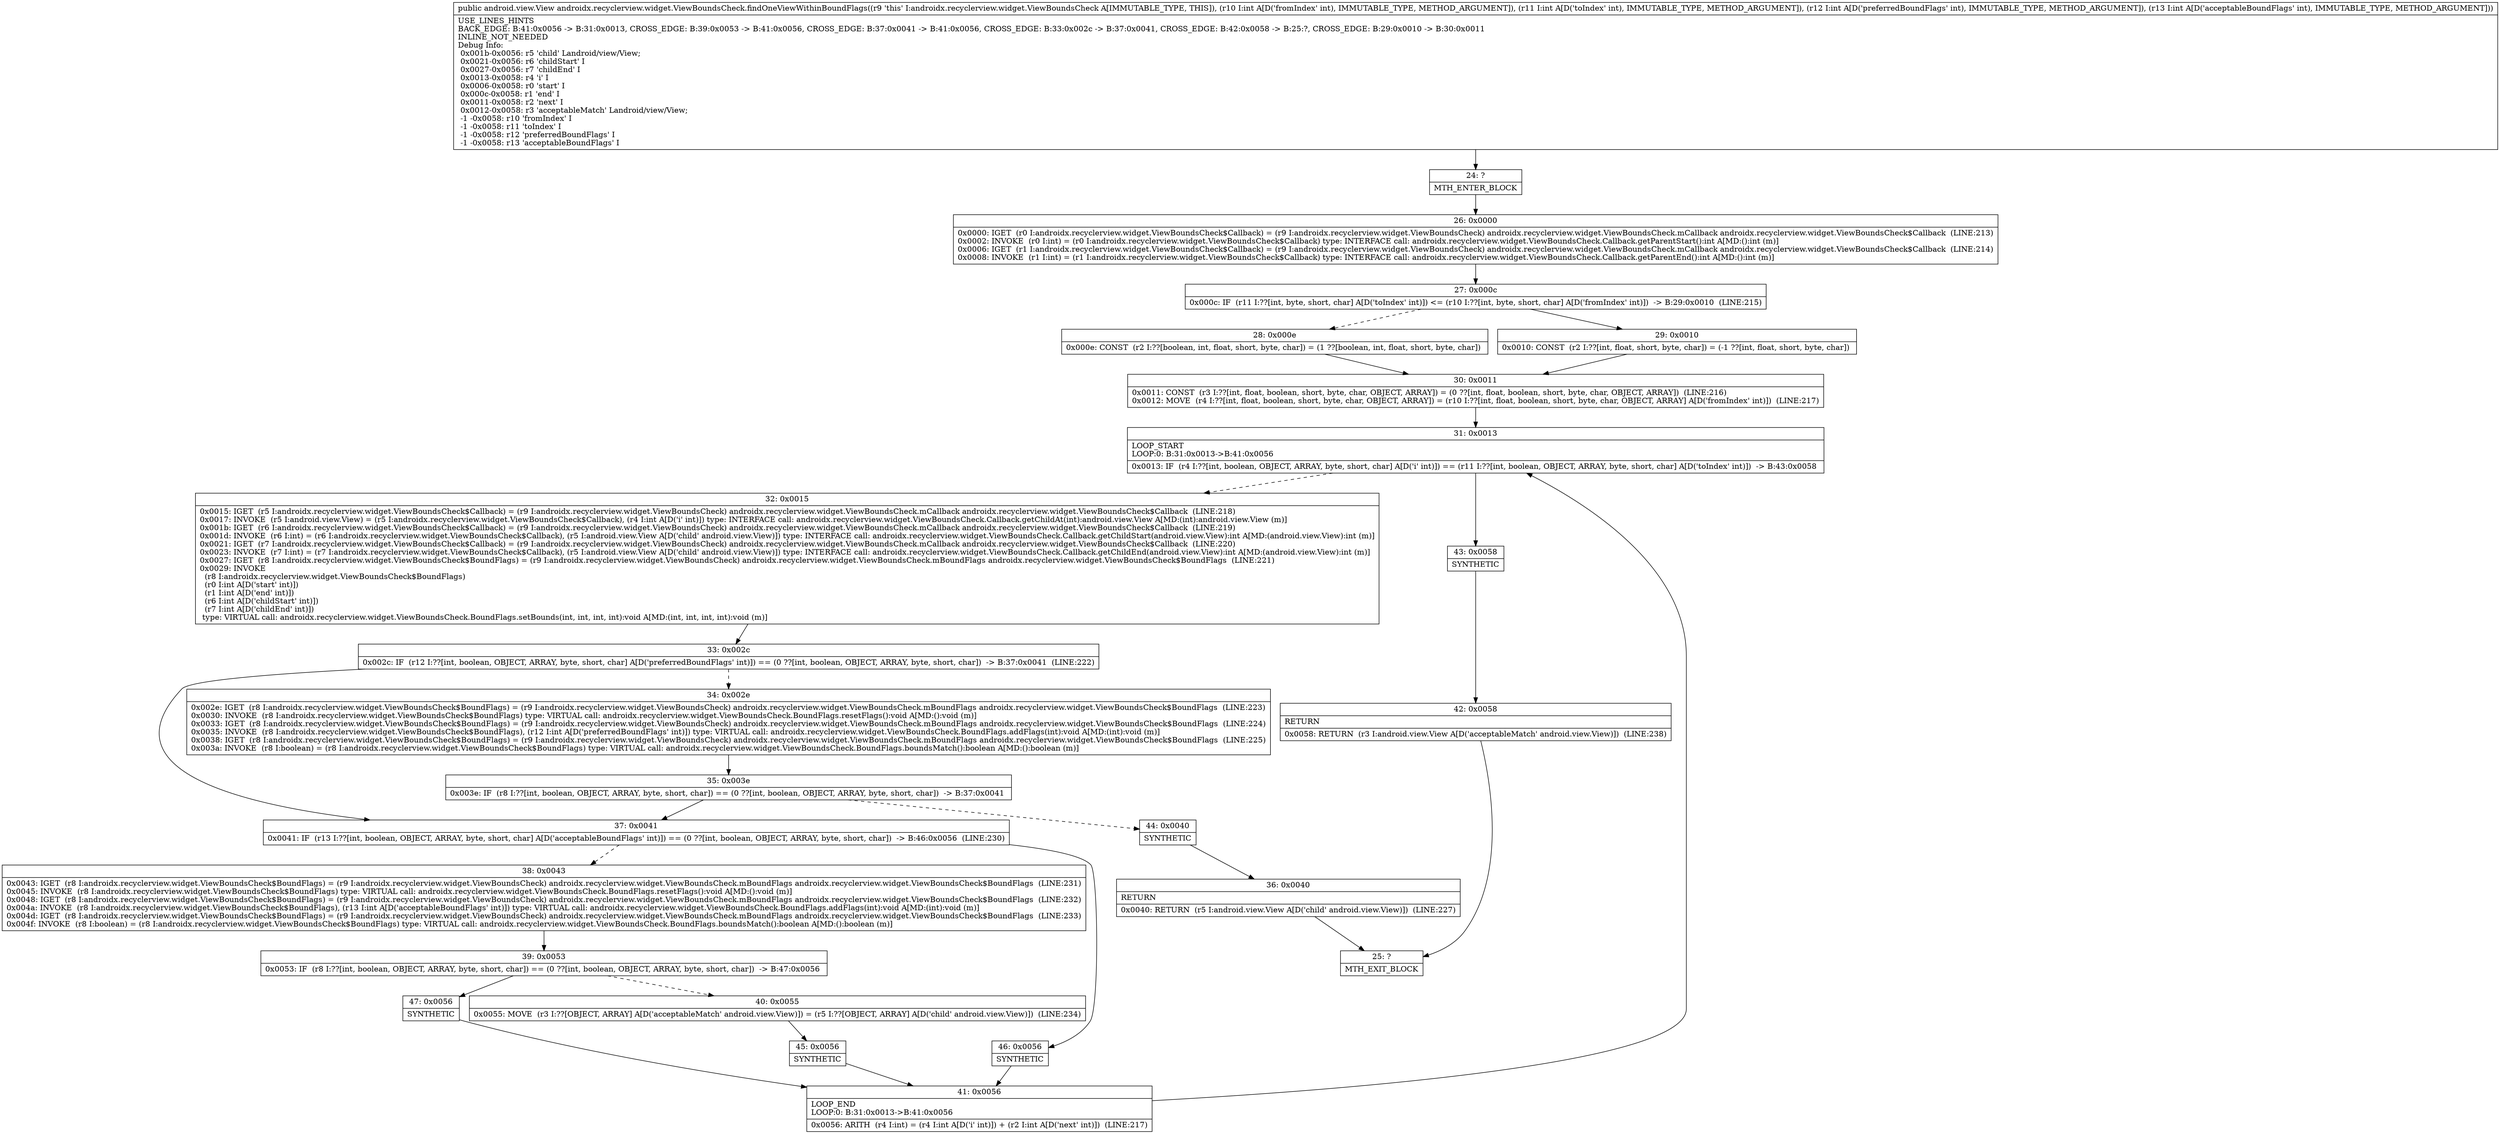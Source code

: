 digraph "CFG forandroidx.recyclerview.widget.ViewBoundsCheck.findOneViewWithinBoundFlags(IIII)Landroid\/view\/View;" {
Node_24 [shape=record,label="{24\:\ ?|MTH_ENTER_BLOCK\l}"];
Node_26 [shape=record,label="{26\:\ 0x0000|0x0000: IGET  (r0 I:androidx.recyclerview.widget.ViewBoundsCheck$Callback) = (r9 I:androidx.recyclerview.widget.ViewBoundsCheck) androidx.recyclerview.widget.ViewBoundsCheck.mCallback androidx.recyclerview.widget.ViewBoundsCheck$Callback  (LINE:213)\l0x0002: INVOKE  (r0 I:int) = (r0 I:androidx.recyclerview.widget.ViewBoundsCheck$Callback) type: INTERFACE call: androidx.recyclerview.widget.ViewBoundsCheck.Callback.getParentStart():int A[MD:():int (m)]\l0x0006: IGET  (r1 I:androidx.recyclerview.widget.ViewBoundsCheck$Callback) = (r9 I:androidx.recyclerview.widget.ViewBoundsCheck) androidx.recyclerview.widget.ViewBoundsCheck.mCallback androidx.recyclerview.widget.ViewBoundsCheck$Callback  (LINE:214)\l0x0008: INVOKE  (r1 I:int) = (r1 I:androidx.recyclerview.widget.ViewBoundsCheck$Callback) type: INTERFACE call: androidx.recyclerview.widget.ViewBoundsCheck.Callback.getParentEnd():int A[MD:():int (m)]\l}"];
Node_27 [shape=record,label="{27\:\ 0x000c|0x000c: IF  (r11 I:??[int, byte, short, char] A[D('toIndex' int)]) \<= (r10 I:??[int, byte, short, char] A[D('fromIndex' int)])  \-\> B:29:0x0010  (LINE:215)\l}"];
Node_28 [shape=record,label="{28\:\ 0x000e|0x000e: CONST  (r2 I:??[boolean, int, float, short, byte, char]) = (1 ??[boolean, int, float, short, byte, char]) \l}"];
Node_30 [shape=record,label="{30\:\ 0x0011|0x0011: CONST  (r3 I:??[int, float, boolean, short, byte, char, OBJECT, ARRAY]) = (0 ??[int, float, boolean, short, byte, char, OBJECT, ARRAY])  (LINE:216)\l0x0012: MOVE  (r4 I:??[int, float, boolean, short, byte, char, OBJECT, ARRAY]) = (r10 I:??[int, float, boolean, short, byte, char, OBJECT, ARRAY] A[D('fromIndex' int)])  (LINE:217)\l}"];
Node_31 [shape=record,label="{31\:\ 0x0013|LOOP_START\lLOOP:0: B:31:0x0013\-\>B:41:0x0056\l|0x0013: IF  (r4 I:??[int, boolean, OBJECT, ARRAY, byte, short, char] A[D('i' int)]) == (r11 I:??[int, boolean, OBJECT, ARRAY, byte, short, char] A[D('toIndex' int)])  \-\> B:43:0x0058 \l}"];
Node_32 [shape=record,label="{32\:\ 0x0015|0x0015: IGET  (r5 I:androidx.recyclerview.widget.ViewBoundsCheck$Callback) = (r9 I:androidx.recyclerview.widget.ViewBoundsCheck) androidx.recyclerview.widget.ViewBoundsCheck.mCallback androidx.recyclerview.widget.ViewBoundsCheck$Callback  (LINE:218)\l0x0017: INVOKE  (r5 I:android.view.View) = (r5 I:androidx.recyclerview.widget.ViewBoundsCheck$Callback), (r4 I:int A[D('i' int)]) type: INTERFACE call: androidx.recyclerview.widget.ViewBoundsCheck.Callback.getChildAt(int):android.view.View A[MD:(int):android.view.View (m)]\l0x001b: IGET  (r6 I:androidx.recyclerview.widget.ViewBoundsCheck$Callback) = (r9 I:androidx.recyclerview.widget.ViewBoundsCheck) androidx.recyclerview.widget.ViewBoundsCheck.mCallback androidx.recyclerview.widget.ViewBoundsCheck$Callback  (LINE:219)\l0x001d: INVOKE  (r6 I:int) = (r6 I:androidx.recyclerview.widget.ViewBoundsCheck$Callback), (r5 I:android.view.View A[D('child' android.view.View)]) type: INTERFACE call: androidx.recyclerview.widget.ViewBoundsCheck.Callback.getChildStart(android.view.View):int A[MD:(android.view.View):int (m)]\l0x0021: IGET  (r7 I:androidx.recyclerview.widget.ViewBoundsCheck$Callback) = (r9 I:androidx.recyclerview.widget.ViewBoundsCheck) androidx.recyclerview.widget.ViewBoundsCheck.mCallback androidx.recyclerview.widget.ViewBoundsCheck$Callback  (LINE:220)\l0x0023: INVOKE  (r7 I:int) = (r7 I:androidx.recyclerview.widget.ViewBoundsCheck$Callback), (r5 I:android.view.View A[D('child' android.view.View)]) type: INTERFACE call: androidx.recyclerview.widget.ViewBoundsCheck.Callback.getChildEnd(android.view.View):int A[MD:(android.view.View):int (m)]\l0x0027: IGET  (r8 I:androidx.recyclerview.widget.ViewBoundsCheck$BoundFlags) = (r9 I:androidx.recyclerview.widget.ViewBoundsCheck) androidx.recyclerview.widget.ViewBoundsCheck.mBoundFlags androidx.recyclerview.widget.ViewBoundsCheck$BoundFlags  (LINE:221)\l0x0029: INVOKE  \l  (r8 I:androidx.recyclerview.widget.ViewBoundsCheck$BoundFlags)\l  (r0 I:int A[D('start' int)])\l  (r1 I:int A[D('end' int)])\l  (r6 I:int A[D('childStart' int)])\l  (r7 I:int A[D('childEnd' int)])\l type: VIRTUAL call: androidx.recyclerview.widget.ViewBoundsCheck.BoundFlags.setBounds(int, int, int, int):void A[MD:(int, int, int, int):void (m)]\l}"];
Node_33 [shape=record,label="{33\:\ 0x002c|0x002c: IF  (r12 I:??[int, boolean, OBJECT, ARRAY, byte, short, char] A[D('preferredBoundFlags' int)]) == (0 ??[int, boolean, OBJECT, ARRAY, byte, short, char])  \-\> B:37:0x0041  (LINE:222)\l}"];
Node_34 [shape=record,label="{34\:\ 0x002e|0x002e: IGET  (r8 I:androidx.recyclerview.widget.ViewBoundsCheck$BoundFlags) = (r9 I:androidx.recyclerview.widget.ViewBoundsCheck) androidx.recyclerview.widget.ViewBoundsCheck.mBoundFlags androidx.recyclerview.widget.ViewBoundsCheck$BoundFlags  (LINE:223)\l0x0030: INVOKE  (r8 I:androidx.recyclerview.widget.ViewBoundsCheck$BoundFlags) type: VIRTUAL call: androidx.recyclerview.widget.ViewBoundsCheck.BoundFlags.resetFlags():void A[MD:():void (m)]\l0x0033: IGET  (r8 I:androidx.recyclerview.widget.ViewBoundsCheck$BoundFlags) = (r9 I:androidx.recyclerview.widget.ViewBoundsCheck) androidx.recyclerview.widget.ViewBoundsCheck.mBoundFlags androidx.recyclerview.widget.ViewBoundsCheck$BoundFlags  (LINE:224)\l0x0035: INVOKE  (r8 I:androidx.recyclerview.widget.ViewBoundsCheck$BoundFlags), (r12 I:int A[D('preferredBoundFlags' int)]) type: VIRTUAL call: androidx.recyclerview.widget.ViewBoundsCheck.BoundFlags.addFlags(int):void A[MD:(int):void (m)]\l0x0038: IGET  (r8 I:androidx.recyclerview.widget.ViewBoundsCheck$BoundFlags) = (r9 I:androidx.recyclerview.widget.ViewBoundsCheck) androidx.recyclerview.widget.ViewBoundsCheck.mBoundFlags androidx.recyclerview.widget.ViewBoundsCheck$BoundFlags  (LINE:225)\l0x003a: INVOKE  (r8 I:boolean) = (r8 I:androidx.recyclerview.widget.ViewBoundsCheck$BoundFlags) type: VIRTUAL call: androidx.recyclerview.widget.ViewBoundsCheck.BoundFlags.boundsMatch():boolean A[MD:():boolean (m)]\l}"];
Node_35 [shape=record,label="{35\:\ 0x003e|0x003e: IF  (r8 I:??[int, boolean, OBJECT, ARRAY, byte, short, char]) == (0 ??[int, boolean, OBJECT, ARRAY, byte, short, char])  \-\> B:37:0x0041 \l}"];
Node_44 [shape=record,label="{44\:\ 0x0040|SYNTHETIC\l}"];
Node_36 [shape=record,label="{36\:\ 0x0040|RETURN\l|0x0040: RETURN  (r5 I:android.view.View A[D('child' android.view.View)])  (LINE:227)\l}"];
Node_25 [shape=record,label="{25\:\ ?|MTH_EXIT_BLOCK\l}"];
Node_37 [shape=record,label="{37\:\ 0x0041|0x0041: IF  (r13 I:??[int, boolean, OBJECT, ARRAY, byte, short, char] A[D('acceptableBoundFlags' int)]) == (0 ??[int, boolean, OBJECT, ARRAY, byte, short, char])  \-\> B:46:0x0056  (LINE:230)\l}"];
Node_38 [shape=record,label="{38\:\ 0x0043|0x0043: IGET  (r8 I:androidx.recyclerview.widget.ViewBoundsCheck$BoundFlags) = (r9 I:androidx.recyclerview.widget.ViewBoundsCheck) androidx.recyclerview.widget.ViewBoundsCheck.mBoundFlags androidx.recyclerview.widget.ViewBoundsCheck$BoundFlags  (LINE:231)\l0x0045: INVOKE  (r8 I:androidx.recyclerview.widget.ViewBoundsCheck$BoundFlags) type: VIRTUAL call: androidx.recyclerview.widget.ViewBoundsCheck.BoundFlags.resetFlags():void A[MD:():void (m)]\l0x0048: IGET  (r8 I:androidx.recyclerview.widget.ViewBoundsCheck$BoundFlags) = (r9 I:androidx.recyclerview.widget.ViewBoundsCheck) androidx.recyclerview.widget.ViewBoundsCheck.mBoundFlags androidx.recyclerview.widget.ViewBoundsCheck$BoundFlags  (LINE:232)\l0x004a: INVOKE  (r8 I:androidx.recyclerview.widget.ViewBoundsCheck$BoundFlags), (r13 I:int A[D('acceptableBoundFlags' int)]) type: VIRTUAL call: androidx.recyclerview.widget.ViewBoundsCheck.BoundFlags.addFlags(int):void A[MD:(int):void (m)]\l0x004d: IGET  (r8 I:androidx.recyclerview.widget.ViewBoundsCheck$BoundFlags) = (r9 I:androidx.recyclerview.widget.ViewBoundsCheck) androidx.recyclerview.widget.ViewBoundsCheck.mBoundFlags androidx.recyclerview.widget.ViewBoundsCheck$BoundFlags  (LINE:233)\l0x004f: INVOKE  (r8 I:boolean) = (r8 I:androidx.recyclerview.widget.ViewBoundsCheck$BoundFlags) type: VIRTUAL call: androidx.recyclerview.widget.ViewBoundsCheck.BoundFlags.boundsMatch():boolean A[MD:():boolean (m)]\l}"];
Node_39 [shape=record,label="{39\:\ 0x0053|0x0053: IF  (r8 I:??[int, boolean, OBJECT, ARRAY, byte, short, char]) == (0 ??[int, boolean, OBJECT, ARRAY, byte, short, char])  \-\> B:47:0x0056 \l}"];
Node_40 [shape=record,label="{40\:\ 0x0055|0x0055: MOVE  (r3 I:??[OBJECT, ARRAY] A[D('acceptableMatch' android.view.View)]) = (r5 I:??[OBJECT, ARRAY] A[D('child' android.view.View)])  (LINE:234)\l}"];
Node_45 [shape=record,label="{45\:\ 0x0056|SYNTHETIC\l}"];
Node_41 [shape=record,label="{41\:\ 0x0056|LOOP_END\lLOOP:0: B:31:0x0013\-\>B:41:0x0056\l|0x0056: ARITH  (r4 I:int) = (r4 I:int A[D('i' int)]) + (r2 I:int A[D('next' int)])  (LINE:217)\l}"];
Node_47 [shape=record,label="{47\:\ 0x0056|SYNTHETIC\l}"];
Node_46 [shape=record,label="{46\:\ 0x0056|SYNTHETIC\l}"];
Node_43 [shape=record,label="{43\:\ 0x0058|SYNTHETIC\l}"];
Node_42 [shape=record,label="{42\:\ 0x0058|RETURN\l|0x0058: RETURN  (r3 I:android.view.View A[D('acceptableMatch' android.view.View)])  (LINE:238)\l}"];
Node_29 [shape=record,label="{29\:\ 0x0010|0x0010: CONST  (r2 I:??[int, float, short, byte, char]) = (\-1 ??[int, float, short, byte, char]) \l}"];
MethodNode[shape=record,label="{public android.view.View androidx.recyclerview.widget.ViewBoundsCheck.findOneViewWithinBoundFlags((r9 'this' I:androidx.recyclerview.widget.ViewBoundsCheck A[IMMUTABLE_TYPE, THIS]), (r10 I:int A[D('fromIndex' int), IMMUTABLE_TYPE, METHOD_ARGUMENT]), (r11 I:int A[D('toIndex' int), IMMUTABLE_TYPE, METHOD_ARGUMENT]), (r12 I:int A[D('preferredBoundFlags' int), IMMUTABLE_TYPE, METHOD_ARGUMENT]), (r13 I:int A[D('acceptableBoundFlags' int), IMMUTABLE_TYPE, METHOD_ARGUMENT]))  | USE_LINES_HINTS\lBACK_EDGE: B:41:0x0056 \-\> B:31:0x0013, CROSS_EDGE: B:39:0x0053 \-\> B:41:0x0056, CROSS_EDGE: B:37:0x0041 \-\> B:41:0x0056, CROSS_EDGE: B:33:0x002c \-\> B:37:0x0041, CROSS_EDGE: B:42:0x0058 \-\> B:25:?, CROSS_EDGE: B:29:0x0010 \-\> B:30:0x0011\lINLINE_NOT_NEEDED\lDebug Info:\l  0x001b\-0x0056: r5 'child' Landroid\/view\/View;\l  0x0021\-0x0056: r6 'childStart' I\l  0x0027\-0x0056: r7 'childEnd' I\l  0x0013\-0x0058: r4 'i' I\l  0x0006\-0x0058: r0 'start' I\l  0x000c\-0x0058: r1 'end' I\l  0x0011\-0x0058: r2 'next' I\l  0x0012\-0x0058: r3 'acceptableMatch' Landroid\/view\/View;\l  \-1 \-0x0058: r10 'fromIndex' I\l  \-1 \-0x0058: r11 'toIndex' I\l  \-1 \-0x0058: r12 'preferredBoundFlags' I\l  \-1 \-0x0058: r13 'acceptableBoundFlags' I\l}"];
MethodNode -> Node_24;Node_24 -> Node_26;
Node_26 -> Node_27;
Node_27 -> Node_28[style=dashed];
Node_27 -> Node_29;
Node_28 -> Node_30;
Node_30 -> Node_31;
Node_31 -> Node_32[style=dashed];
Node_31 -> Node_43;
Node_32 -> Node_33;
Node_33 -> Node_34[style=dashed];
Node_33 -> Node_37;
Node_34 -> Node_35;
Node_35 -> Node_37;
Node_35 -> Node_44[style=dashed];
Node_44 -> Node_36;
Node_36 -> Node_25;
Node_37 -> Node_38[style=dashed];
Node_37 -> Node_46;
Node_38 -> Node_39;
Node_39 -> Node_40[style=dashed];
Node_39 -> Node_47;
Node_40 -> Node_45;
Node_45 -> Node_41;
Node_41 -> Node_31;
Node_47 -> Node_41;
Node_46 -> Node_41;
Node_43 -> Node_42;
Node_42 -> Node_25;
Node_29 -> Node_30;
}

